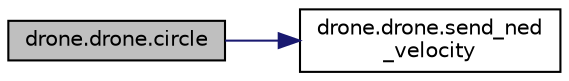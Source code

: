 digraph "drone.drone.circle"
{
 // LATEX_PDF_SIZE
  edge [fontname="Helvetica",fontsize="10",labelfontname="Helvetica",labelfontsize="10"];
  node [fontname="Helvetica",fontsize="10",shape=record];
  rankdir="LR";
  Node1 [label="drone.drone.circle",height=0.2,width=0.4,color="black", fillcolor="grey75", style="filled", fontcolor="black",tooltip=" "];
  Node1 -> Node2 [color="midnightblue",fontsize="10",style="solid",fontname="Helvetica"];
  Node2 [label="drone.drone.send_ned\l_velocity",height=0.2,width=0.4,color="black", fillcolor="white", style="filled",URL="$classdrone_1_1drone.html#ac2e8f18195154f6f9f27a0a01e3b5a0e",tooltip=" "];
}
